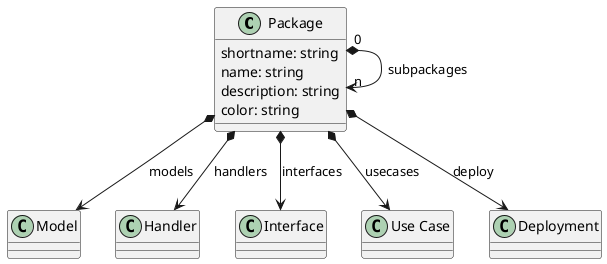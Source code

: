 @startuml
class "Package" as p {
    shortname: string
    name: string
    description: string
    color: string
}
class Model {
}
class Handler {
}
class Interface {
}
class "Use Case" as uc {
}
class "Deployment" as d {
}

p *--> Interface : interfaces
p "0" *-> "n" p : subpackages
p *--> Model: models
p *--> Handler: handlers
p *--> uc: usecases
p *--> d : deploy
@enduml
